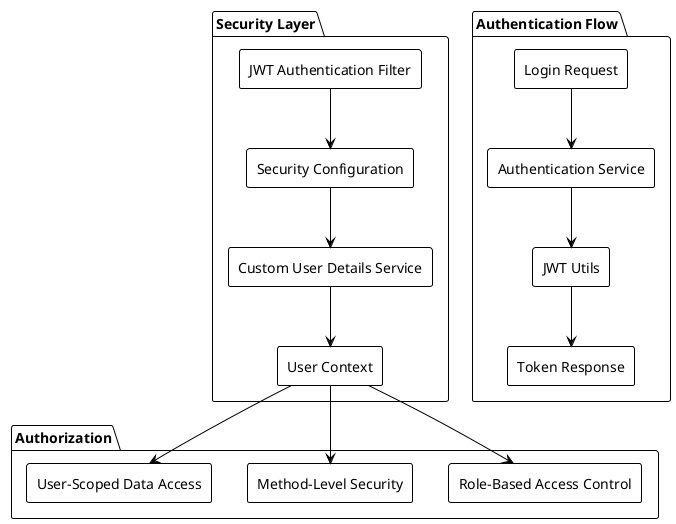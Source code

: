 @startuml Security Architecture
!theme plain
skinparam backgroundColor #FFFFFF
skinparam componentStyle rectangle

package "Security Layer" {
    [JWT Authentication Filter]
    [Security Configuration]
    [Custom User Details Service]
    [User Context]
}

package "Authentication Flow" {
    [Login Request]
    [Authentication Service]
    [JWT Utils]
    [Token Response]
}

package "Authorization" {
    [Role-Based Access Control]
    [Method-Level Security]
    [User-Scoped Data Access]
}

[Login Request] --> [Authentication Service]
[Authentication Service] --> [JWT Utils]
[JWT Utils] --> [Token Response]

[JWT Authentication Filter] --> [Security Configuration]
[Security Configuration] --> [Custom User Details Service]
[Custom User Details Service] --> [User Context]

[User Context] --> [Role-Based Access Control]
[User Context] --> [Method-Level Security]
[User Context] --> [User-Scoped Data Access]

@enduml 